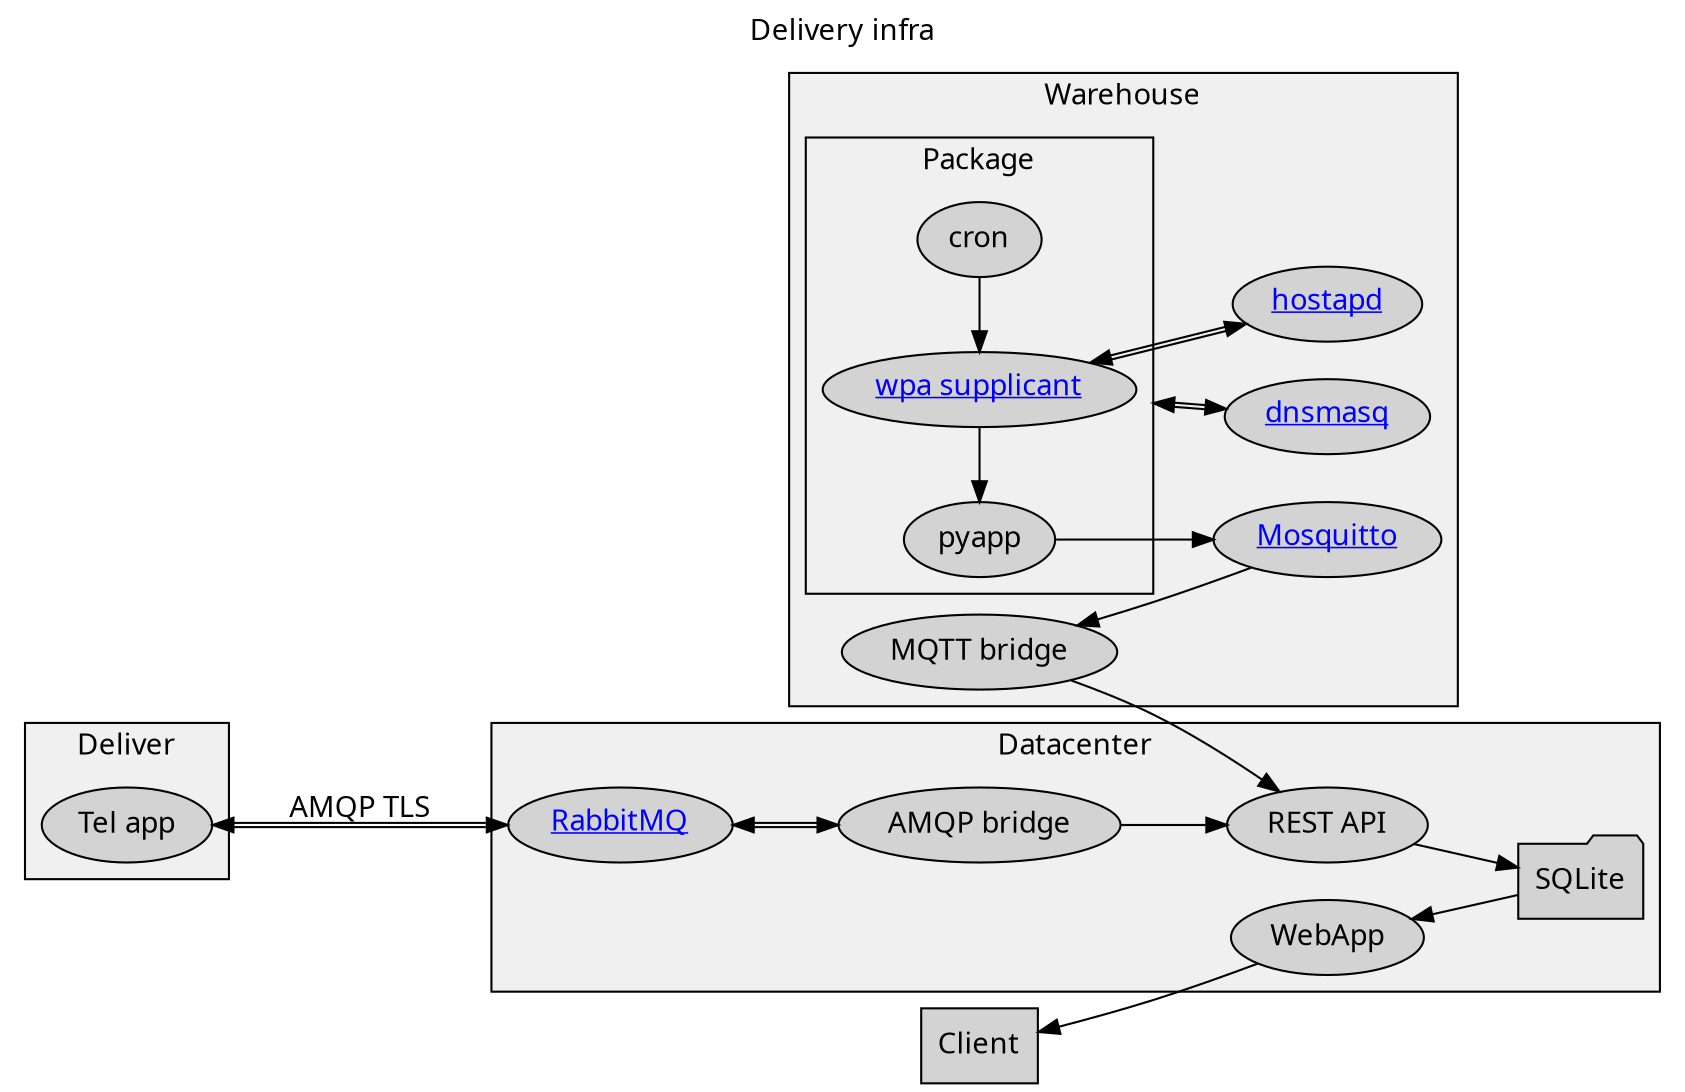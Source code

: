 // Louis Poidevin - 2023

digraph "Delivery infra" {
label="Delivery infra"
tooltip=" "
labelloc=t
rankdir=LR
compound=true
fontname="'Roboto', sans-serif"
graph[style=filled fillcolor=grey94]
node [style=filled fontname="'Roboto', sans-serif" tooltip=" "]
edge [fontname="'Roboto', sans-serif" tooltip=" "]

subgraph cluster_datacenter {
label="Datacenter"
rabbit [
  target="_top"
  URL="https://www.rabbitmq.com/"
  label=<<font color='blue'><u>RabbitMQ</u></font>>
]
beaver [label="AMQP bridge"]
feather [label="SQLite" shape=folder]
octopus [label="REST API"]
fox [label="WebApp"]
}

subgraph cluster_warehouse {
label="Warehouse"
mosquitto [
  target="_top"
  URL="https://www.mosquitto.org/"
  label=<<font color='blue'><u>Mosquitto</u></font>>
]
dnsmasq [
  target="_top"
  URL="https://thekelleys.org.uk/dnsmasq/doc.html"
  label=<<font color='blue'><u>dnsmasq</u></font>>
]
hostapd [
  target="_top"
  URL="https://w1.fi/hostapd/"
  label=<<font color='blue'><u>hostapd</u></font>>
]
bridge [label="MQTT bridge"]

subgraph cluster_package {
  label="Package"
  pyapp [label="pyapp"]
  cron [label="cron"]
  wpa_supplicant [
    target="_top"
    URL="https://w1.fi/wpa_supplicant/"
    label=<<font color='blue'><u>wpa supplicant</u></font>>
  ]
}
}

subgraph cluster_deliver {
  label="Deliver"
  telapp [label="Tel app"]
}

client [label="Client" shape=box]

// Package process

cron -> wpa_supplicant [constraint=false]
wpa_supplicant -> hostapd [dir=both color="black:black"]
wpa_supplicant -> dnsmasq [dir=both color="black:black" ltail=cluster_package]
wpa_supplicant -> pyapp [constraint=false]
pyapp -> mosquitto

// Warehouse process

mosquitto -> bridge [constraint=false]
//octopus -> bridge [style=invis]
bridge -> octopus

// Datacenter process

octopus -> feather
fox -> feather [dir=back]
rabbit -> beaver [dir=both color="black:black"]
beaver -> octopus

// Deliver process

telapp -> rabbit [label="AMQP TLS" minlen=2 dir=both color="black:black"]

// Client process

client -> fox [dir=back]
}
